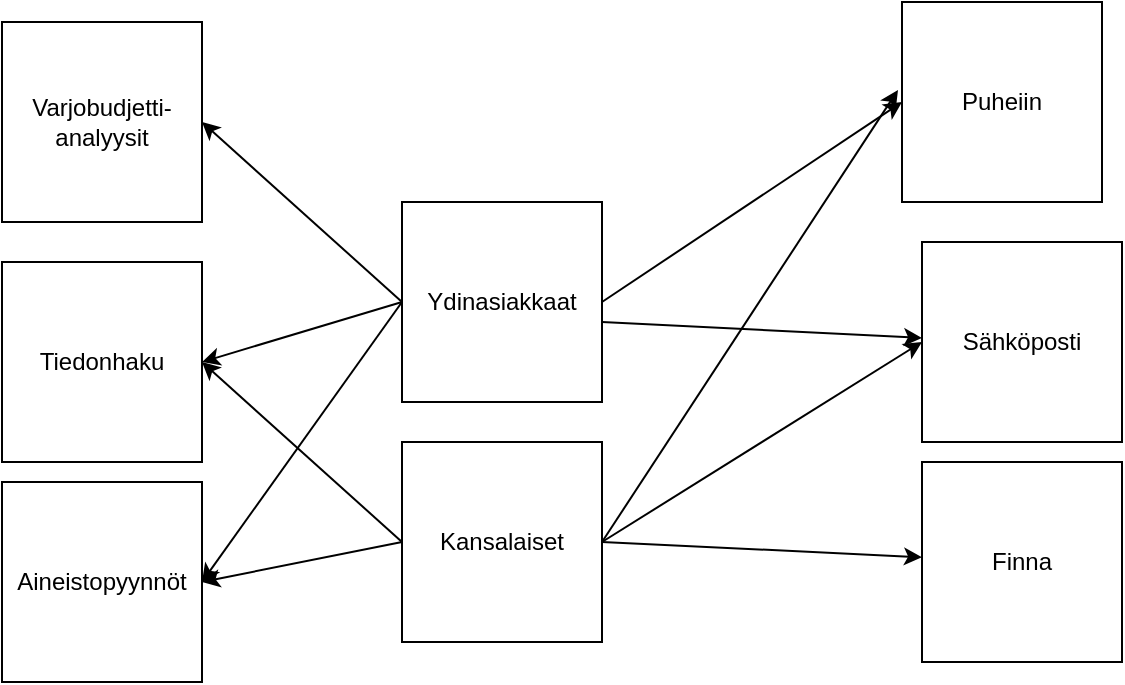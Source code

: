 <mxfile version="26.2.3">
  <diagram name="Sivu-1" id="C5NIpqPYnWYHExOpX7Vy">
    <mxGraphModel dx="1420" dy="786" grid="1" gridSize="10" guides="1" tooltips="1" connect="1" arrows="1" fold="1" page="1" pageScale="1" pageWidth="827" pageHeight="1169" math="0" shadow="0">
      <root>
        <mxCell id="0" />
        <mxCell id="1" parent="0" />
        <mxCell id="XzFl2lyVsJqz3fsc6j0e-1" value="Aineistopyynnöt" style="whiteSpace=wrap;html=1;aspect=fixed;" vertex="1" parent="1">
          <mxGeometry x="80" y="280" width="100" height="100" as="geometry" />
        </mxCell>
        <mxCell id="XzFl2lyVsJqz3fsc6j0e-2" value="Tiedonhaku" style="whiteSpace=wrap;html=1;aspect=fixed;" vertex="1" parent="1">
          <mxGeometry x="80" y="170" width="100" height="100" as="geometry" />
        </mxCell>
        <mxCell id="XzFl2lyVsJqz3fsc6j0e-3" value="Ydinasiakkaat" style="whiteSpace=wrap;html=1;aspect=fixed;" vertex="1" parent="1">
          <mxGeometry x="280" y="140" width="100" height="100" as="geometry" />
        </mxCell>
        <mxCell id="XzFl2lyVsJqz3fsc6j0e-4" value="Varjobudjetti-analyysit" style="whiteSpace=wrap;html=1;aspect=fixed;" vertex="1" parent="1">
          <mxGeometry x="80" y="50" width="100" height="100" as="geometry" />
        </mxCell>
        <mxCell id="XzFl2lyVsJqz3fsc6j0e-5" value="Kansalaiset" style="whiteSpace=wrap;html=1;aspect=fixed;" vertex="1" parent="1">
          <mxGeometry x="280" y="260" width="100" height="100" as="geometry" />
        </mxCell>
        <mxCell id="XzFl2lyVsJqz3fsc6j0e-6" value="Sähköposti" style="whiteSpace=wrap;html=1;aspect=fixed;" vertex="1" parent="1">
          <mxGeometry x="540" y="160" width="100" height="100" as="geometry" />
        </mxCell>
        <mxCell id="XzFl2lyVsJqz3fsc6j0e-7" value="Finna" style="whiteSpace=wrap;html=1;aspect=fixed;" vertex="1" parent="1">
          <mxGeometry x="540" y="270" width="100" height="100" as="geometry" />
        </mxCell>
        <mxCell id="XzFl2lyVsJqz3fsc6j0e-8" value="Puheiin" style="whiteSpace=wrap;html=1;aspect=fixed;" vertex="1" parent="1">
          <mxGeometry x="530" y="40" width="100" height="100" as="geometry" />
        </mxCell>
        <mxCell id="XzFl2lyVsJqz3fsc6j0e-10" value="" style="endArrow=classic;html=1;rounded=0;exitX=0;exitY=0.5;exitDx=0;exitDy=0;entryX=1;entryY=0.5;entryDx=0;entryDy=0;" edge="1" parent="1" source="XzFl2lyVsJqz3fsc6j0e-3" target="XzFl2lyVsJqz3fsc6j0e-4">
          <mxGeometry width="50" height="50" relative="1" as="geometry">
            <mxPoint x="390" y="430" as="sourcePoint" />
            <mxPoint x="440" y="380" as="targetPoint" />
          </mxGeometry>
        </mxCell>
        <mxCell id="XzFl2lyVsJqz3fsc6j0e-11" value="" style="endArrow=classic;html=1;rounded=0;exitX=0;exitY=0.5;exitDx=0;exitDy=0;entryX=1;entryY=0.5;entryDx=0;entryDy=0;" edge="1" parent="1" source="XzFl2lyVsJqz3fsc6j0e-3" target="XzFl2lyVsJqz3fsc6j0e-2">
          <mxGeometry width="50" height="50" relative="1" as="geometry">
            <mxPoint x="290" y="200" as="sourcePoint" />
            <mxPoint x="190" y="110" as="targetPoint" />
          </mxGeometry>
        </mxCell>
        <mxCell id="XzFl2lyVsJqz3fsc6j0e-12" value="" style="endArrow=classic;html=1;rounded=0;exitX=0;exitY=0.5;exitDx=0;exitDy=0;entryX=1;entryY=0.5;entryDx=0;entryDy=0;" edge="1" parent="1" source="XzFl2lyVsJqz3fsc6j0e-3" target="XzFl2lyVsJqz3fsc6j0e-1">
          <mxGeometry width="50" height="50" relative="1" as="geometry">
            <mxPoint x="290" y="200" as="sourcePoint" />
            <mxPoint x="190" y="230" as="targetPoint" />
          </mxGeometry>
        </mxCell>
        <mxCell id="XzFl2lyVsJqz3fsc6j0e-13" value="" style="endArrow=classic;html=1;rounded=0;exitX=0;exitY=0.5;exitDx=0;exitDy=0;entryX=1;entryY=0.5;entryDx=0;entryDy=0;" edge="1" parent="1" source="XzFl2lyVsJqz3fsc6j0e-5" target="XzFl2lyVsJqz3fsc6j0e-2">
          <mxGeometry width="50" height="50" relative="1" as="geometry">
            <mxPoint x="290" y="200" as="sourcePoint" />
            <mxPoint x="190" y="230" as="targetPoint" />
          </mxGeometry>
        </mxCell>
        <mxCell id="XzFl2lyVsJqz3fsc6j0e-14" value="" style="endArrow=classic;html=1;rounded=0;exitX=0;exitY=0.5;exitDx=0;exitDy=0;entryX=1;entryY=0.5;entryDx=0;entryDy=0;" edge="1" parent="1" source="XzFl2lyVsJqz3fsc6j0e-5" target="XzFl2lyVsJqz3fsc6j0e-1">
          <mxGeometry width="50" height="50" relative="1" as="geometry">
            <mxPoint x="290" y="320" as="sourcePoint" />
            <mxPoint x="190" y="230" as="targetPoint" />
          </mxGeometry>
        </mxCell>
        <mxCell id="XzFl2lyVsJqz3fsc6j0e-15" value="" style="endArrow=classic;html=1;rounded=0;exitX=1;exitY=0.5;exitDx=0;exitDy=0;" edge="1" parent="1" source="XzFl2lyVsJqz3fsc6j0e-5" target="XzFl2lyVsJqz3fsc6j0e-7">
          <mxGeometry width="50" height="50" relative="1" as="geometry">
            <mxPoint x="290" y="320" as="sourcePoint" />
            <mxPoint x="190" y="340" as="targetPoint" />
          </mxGeometry>
        </mxCell>
        <mxCell id="XzFl2lyVsJqz3fsc6j0e-16" value="" style="endArrow=classic;html=1;rounded=0;entryX=0;entryY=0.5;entryDx=0;entryDy=0;" edge="1" parent="1" target="XzFl2lyVsJqz3fsc6j0e-6">
          <mxGeometry width="50" height="50" relative="1" as="geometry">
            <mxPoint x="380" y="310" as="sourcePoint" />
            <mxPoint x="550" y="328" as="targetPoint" />
          </mxGeometry>
        </mxCell>
        <mxCell id="XzFl2lyVsJqz3fsc6j0e-17" value="" style="endArrow=classic;html=1;rounded=0;entryX=-0.02;entryY=0.44;entryDx=0;entryDy=0;entryPerimeter=0;exitX=1;exitY=0.5;exitDx=0;exitDy=0;" edge="1" parent="1" source="XzFl2lyVsJqz3fsc6j0e-5" target="XzFl2lyVsJqz3fsc6j0e-8">
          <mxGeometry width="50" height="50" relative="1" as="geometry">
            <mxPoint x="390" y="320" as="sourcePoint" />
            <mxPoint x="550" y="220" as="targetPoint" />
          </mxGeometry>
        </mxCell>
        <mxCell id="XzFl2lyVsJqz3fsc6j0e-18" value="" style="endArrow=classic;html=1;rounded=0;exitX=1;exitY=0.5;exitDx=0;exitDy=0;" edge="1" parent="1">
          <mxGeometry width="50" height="50" relative="1" as="geometry">
            <mxPoint x="380" y="200" as="sourcePoint" />
            <mxPoint x="540" y="208" as="targetPoint" />
          </mxGeometry>
        </mxCell>
        <mxCell id="XzFl2lyVsJqz3fsc6j0e-19" value="" style="endArrow=classic;html=1;rounded=0;exitX=1;exitY=0.5;exitDx=0;exitDy=0;entryX=0;entryY=0.5;entryDx=0;entryDy=0;" edge="1" parent="1" source="XzFl2lyVsJqz3fsc6j0e-3" target="XzFl2lyVsJqz3fsc6j0e-8">
          <mxGeometry width="50" height="50" relative="1" as="geometry">
            <mxPoint x="390" y="210" as="sourcePoint" />
            <mxPoint x="550" y="218" as="targetPoint" />
          </mxGeometry>
        </mxCell>
      </root>
    </mxGraphModel>
  </diagram>
</mxfile>
